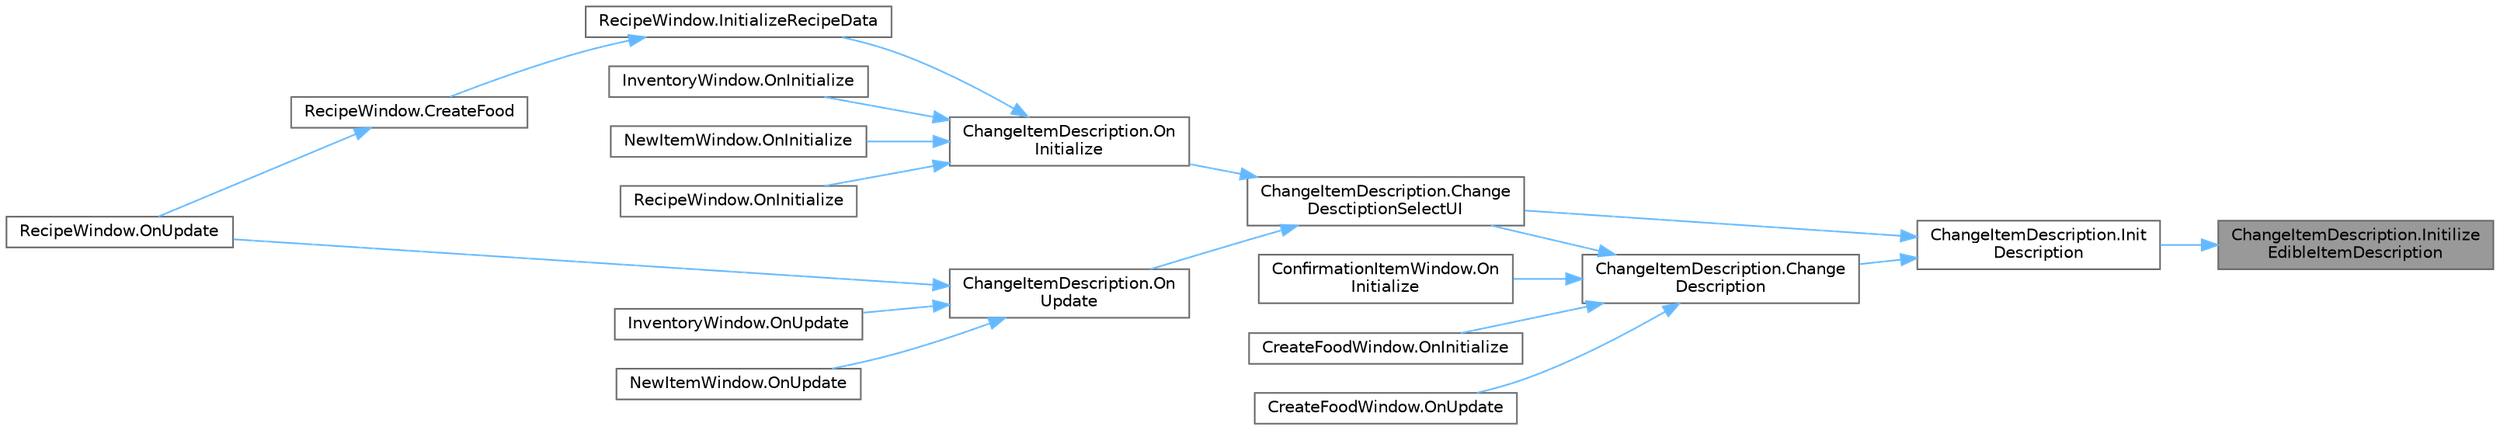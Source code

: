 digraph "ChangeItemDescription.InitilizeEdibleItemDescription"
{
 // LATEX_PDF_SIZE
  bgcolor="transparent";
  edge [fontname=Helvetica,fontsize=10,labelfontname=Helvetica,labelfontsize=10];
  node [fontname=Helvetica,fontsize=10,shape=box,height=0.2,width=0.4];
  rankdir="RL";
  Node1 [id="Node000001",label="ChangeItemDescription.Initilize\lEdibleItemDescription",height=0.2,width=0.4,color="gray40", fillcolor="grey60", style="filled", fontcolor="black",tooltip=" "];
  Node1 -> Node2 [id="edge1_Node000001_Node000002",dir="back",color="steelblue1",style="solid",tooltip=" "];
  Node2 [id="Node000002",label="ChangeItemDescription.Init\lDescription",height=0.2,width=0.4,color="grey40", fillcolor="white", style="filled",URL="$class_change_item_description.html#a8fea78d4ad9d25fed84d8b30b905ad88",tooltip=" "];
  Node2 -> Node3 [id="edge2_Node000002_Node000003",dir="back",color="steelblue1",style="solid",tooltip=" "];
  Node3 [id="Node000003",label="ChangeItemDescription.Change\lDescription",height=0.2,width=0.4,color="grey40", fillcolor="white", style="filled",URL="$class_change_item_description.html#a2b30636ef288a5a11353836e028378ed",tooltip="引数アイテムIDを基に説明文を更新"];
  Node3 -> Node4 [id="edge3_Node000003_Node000004",dir="back",color="steelblue1",style="solid",tooltip=" "];
  Node4 [id="Node000004",label="ChangeItemDescription.Change\lDesctiptionSelectUI",height=0.2,width=0.4,color="grey40", fillcolor="white", style="filled",URL="$class_change_item_description.html#a8ea36af0b54755cf79893a9faf794392",tooltip="選択中のItemSlotDataを基に説明文を更新"];
  Node4 -> Node5 [id="edge4_Node000004_Node000005",dir="back",color="steelblue1",style="solid",tooltip=" "];
  Node5 [id="Node000005",label="ChangeItemDescription.On\lInitialize",height=0.2,width=0.4,color="grey40", fillcolor="white", style="filled",URL="$class_change_item_description.html#a372615885181314c2bf445cc29d00601",tooltip=" "];
  Node5 -> Node6 [id="edge5_Node000005_Node000006",dir="back",color="steelblue1",style="solid",tooltip=" "];
  Node6 [id="Node000006",label="RecipeWindow.InitializeRecipeData",height=0.2,width=0.4,color="grey40", fillcolor="white", style="filled",URL="$class_recipe_window.html#ad4eafb7e174f9c4fafa30a88ebe76a2d",tooltip=" "];
  Node6 -> Node7 [id="edge6_Node000006_Node000007",dir="back",color="steelblue1",style="solid",tooltip=" "];
  Node7 [id="Node000007",label="RecipeWindow.CreateFood",height=0.2,width=0.4,color="grey40", fillcolor="white", style="filled",URL="$class_recipe_window.html#ab3a9d5f3f65f42b3ba0007374b8b592b",tooltip=" "];
  Node7 -> Node8 [id="edge7_Node000007_Node000008",dir="back",color="steelblue1",style="solid",tooltip=" "];
  Node8 [id="Node000008",label="RecipeWindow.OnUpdate",height=0.2,width=0.4,color="grey40", fillcolor="white", style="filled",URL="$class_recipe_window.html#a91631656f295517aab1d288bc6a5ba8b",tooltip=" "];
  Node5 -> Node9 [id="edge8_Node000005_Node000009",dir="back",color="steelblue1",style="solid",tooltip=" "];
  Node9 [id="Node000009",label="InventoryWindow.OnInitialize",height=0.2,width=0.4,color="grey40", fillcolor="white", style="filled",URL="$class_inventory_window.html#a6abe077e96dcd738cf1861c93de55a60",tooltip=" "];
  Node5 -> Node10 [id="edge9_Node000005_Node000010",dir="back",color="steelblue1",style="solid",tooltip=" "];
  Node10 [id="Node000010",label="NewItemWindow.OnInitialize",height=0.2,width=0.4,color="grey40", fillcolor="white", style="filled",URL="$class_new_item_window.html#ad183bec63c6a4bd4ab06429128ab810f",tooltip=" "];
  Node5 -> Node11 [id="edge10_Node000005_Node000011",dir="back",color="steelblue1",style="solid",tooltip=" "];
  Node11 [id="Node000011",label="RecipeWindow.OnInitialize",height=0.2,width=0.4,color="grey40", fillcolor="white", style="filled",URL="$class_recipe_window.html#a0e9133c42b107372f56fb6a6e24e4cea",tooltip=" "];
  Node4 -> Node12 [id="edge11_Node000004_Node000012",dir="back",color="steelblue1",style="solid",tooltip=" "];
  Node12 [id="Node000012",label="ChangeItemDescription.On\lUpdate",height=0.2,width=0.4,color="grey40", fillcolor="white", style="filled",URL="$class_change_item_description.html#add800bb5c8e841af0e1e9365272e371e",tooltip=" "];
  Node12 -> Node13 [id="edge12_Node000012_Node000013",dir="back",color="steelblue1",style="solid",tooltip=" "];
  Node13 [id="Node000013",label="InventoryWindow.OnUpdate",height=0.2,width=0.4,color="grey40", fillcolor="white", style="filled",URL="$class_inventory_window.html#a735ed76fd07862674c24d7afa1f6fe21",tooltip=" "];
  Node12 -> Node14 [id="edge13_Node000012_Node000014",dir="back",color="steelblue1",style="solid",tooltip=" "];
  Node14 [id="Node000014",label="NewItemWindow.OnUpdate",height=0.2,width=0.4,color="grey40", fillcolor="white", style="filled",URL="$class_new_item_window.html#aa34ebf692699bb6f404d289a3142a7bb",tooltip=" "];
  Node12 -> Node8 [id="edge14_Node000012_Node000008",dir="back",color="steelblue1",style="solid",tooltip=" "];
  Node3 -> Node15 [id="edge15_Node000003_Node000015",dir="back",color="steelblue1",style="solid",tooltip=" "];
  Node15 [id="Node000015",label="ConfirmationItemWindow.On\lInitialize",height=0.2,width=0.4,color="grey40", fillcolor="white", style="filled",URL="$class_confirmation_item_window.html#acdc82ef8e40455a38444fc8649679b33",tooltip=" "];
  Node3 -> Node16 [id="edge16_Node000003_Node000016",dir="back",color="steelblue1",style="solid",tooltip=" "];
  Node16 [id="Node000016",label="CreateFoodWindow.OnInitialize",height=0.2,width=0.4,color="grey40", fillcolor="white", style="filled",URL="$class_create_food_window.html#a0c5756f960fa02c86581f7171c6b5452",tooltip=" "];
  Node3 -> Node17 [id="edge17_Node000003_Node000017",dir="back",color="steelblue1",style="solid",tooltip=" "];
  Node17 [id="Node000017",label="CreateFoodWindow.OnUpdate",height=0.2,width=0.4,color="grey40", fillcolor="white", style="filled",URL="$class_create_food_window.html#add6e26869c70228c376ff3531aee63dc",tooltip=" "];
  Node2 -> Node4 [id="edge18_Node000002_Node000004",dir="back",color="steelblue1",style="solid",tooltip=" "];
}
